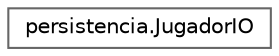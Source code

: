 digraph "Jerarquia Gràfica de la Classe"
{
 // INTERACTIVE_SVG=YES
 // LATEX_PDF_SIZE
  bgcolor="transparent";
  edge [fontname=Helvetica,fontsize=10,labelfontname=Helvetica,labelfontsize=10];
  node [fontname=Helvetica,fontsize=10,shape=box,height=0.2,width=0.4];
  rankdir="LR";
  Node0 [id="Node000000",label="persistencia.JugadorIO",height=0.2,width=0.4,color="grey40", fillcolor="white", style="filled",URL="$classpersistencia_1_1_jugador_i_o.html",tooltip="Gestor de persistència per a jugadors."];
}
